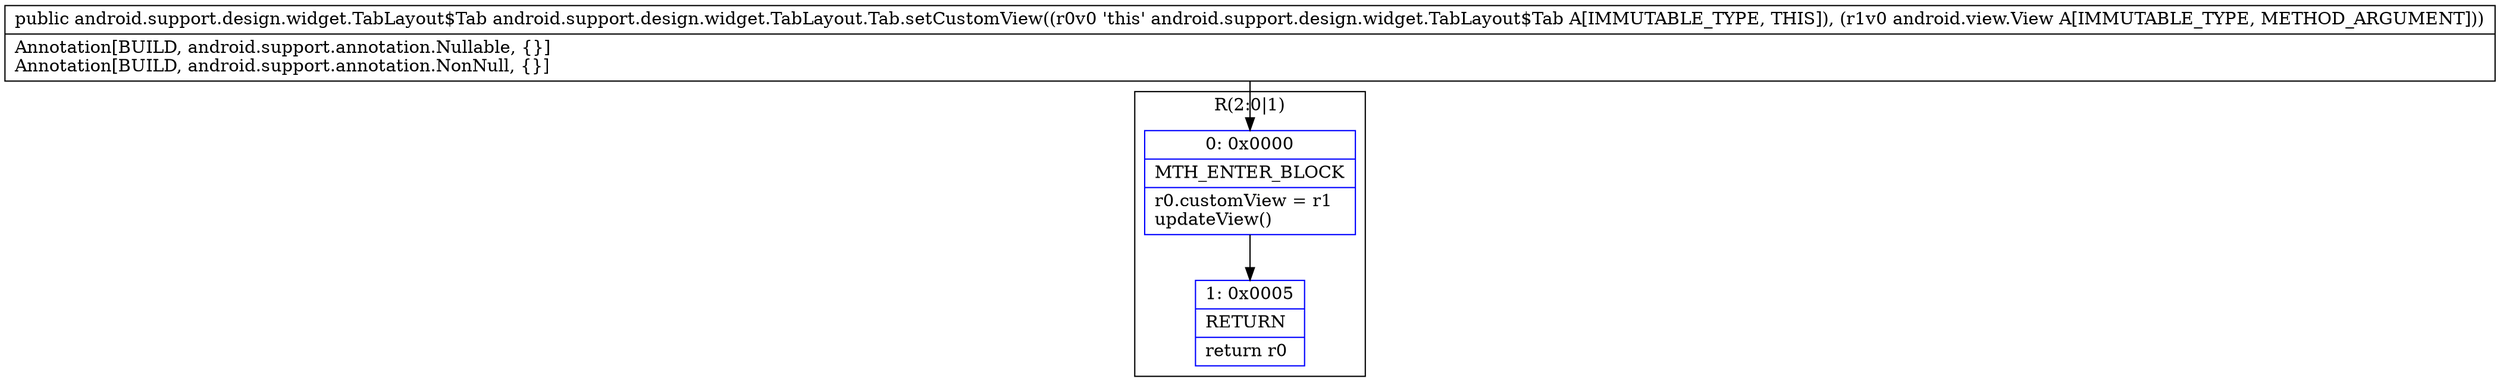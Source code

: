 digraph "CFG forandroid.support.design.widget.TabLayout.Tab.setCustomView(Landroid\/view\/View;)Landroid\/support\/design\/widget\/TabLayout$Tab;" {
subgraph cluster_Region_2043817942 {
label = "R(2:0|1)";
node [shape=record,color=blue];
Node_0 [shape=record,label="{0\:\ 0x0000|MTH_ENTER_BLOCK\l|r0.customView = r1\lupdateView()\l}"];
Node_1 [shape=record,label="{1\:\ 0x0005|RETURN\l|return r0\l}"];
}
MethodNode[shape=record,label="{public android.support.design.widget.TabLayout$Tab android.support.design.widget.TabLayout.Tab.setCustomView((r0v0 'this' android.support.design.widget.TabLayout$Tab A[IMMUTABLE_TYPE, THIS]), (r1v0 android.view.View A[IMMUTABLE_TYPE, METHOD_ARGUMENT]))  | Annotation[BUILD, android.support.annotation.Nullable, \{\}]\lAnnotation[BUILD, android.support.annotation.NonNull, \{\}]\l}"];
MethodNode -> Node_0;
Node_0 -> Node_1;
}


